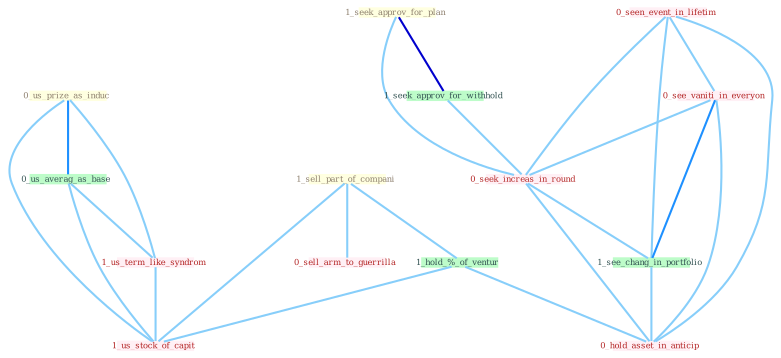 Graph G{ 
    node
    [shape=polygon,style=filled,width=.5,height=.06,color="#BDFCC9",fixedsize=true,fontsize=4,
    fontcolor="#2f4f4f"];
    {node
    [color="#ffffe0", fontcolor="#8b7d6b"] "0_us_prize_as_induc " "1_sell_part_of_compani " "1_seek_approv_for_plan "}
{node [color="#fff0f5", fontcolor="#b22222"] "0_seen_event_in_lifetim " "1_us_term_like_syndrom " "0_see_vaniti_in_everyon " "0_sell_arm_to_guerrilla " "0_seek_increas_in_round " "1_us_stock_of_capit " "0_hold_asset_in_anticip "}
edge [color="#B0E2FF"];

	"0_us_prize_as_induc " -- "0_us_averag_as_base " [w="2", color="#1e90ff" , len=0.8];
	"0_us_prize_as_induc " -- "1_us_term_like_syndrom " [w="1", color="#87cefa" ];
	"0_us_prize_as_induc " -- "1_us_stock_of_capit " [w="1", color="#87cefa" ];
	"1_sell_part_of_compani " -- "1_hold_%_of_ventur " [w="1", color="#87cefa" ];
	"1_sell_part_of_compani " -- "0_sell_arm_to_guerrilla " [w="1", color="#87cefa" ];
	"1_sell_part_of_compani " -- "1_us_stock_of_capit " [w="1", color="#87cefa" ];
	"1_seek_approv_for_plan " -- "1_seek_approv_for_withhold " [w="3", color="#0000cd" , len=0.6];
	"1_seek_approv_for_plan " -- "0_seek_increas_in_round " [w="1", color="#87cefa" ];
	"0_seen_event_in_lifetim " -- "0_see_vaniti_in_everyon " [w="1", color="#87cefa" ];
	"0_seen_event_in_lifetim " -- "0_seek_increas_in_round " [w="1", color="#87cefa" ];
	"0_seen_event_in_lifetim " -- "1_see_chang_in_portfolio " [w="1", color="#87cefa" ];
	"0_seen_event_in_lifetim " -- "0_hold_asset_in_anticip " [w="1", color="#87cefa" ];
	"0_us_averag_as_base " -- "1_us_term_like_syndrom " [w="1", color="#87cefa" ];
	"0_us_averag_as_base " -- "1_us_stock_of_capit " [w="1", color="#87cefa" ];
	"1_us_term_like_syndrom " -- "1_us_stock_of_capit " [w="1", color="#87cefa" ];
	"1_seek_approv_for_withhold " -- "0_seek_increas_in_round " [w="1", color="#87cefa" ];
	"1_hold_%_of_ventur " -- "1_us_stock_of_capit " [w="1", color="#87cefa" ];
	"1_hold_%_of_ventur " -- "0_hold_asset_in_anticip " [w="1", color="#87cefa" ];
	"0_see_vaniti_in_everyon " -- "0_seek_increas_in_round " [w="1", color="#87cefa" ];
	"0_see_vaniti_in_everyon " -- "1_see_chang_in_portfolio " [w="2", color="#1e90ff" , len=0.8];
	"0_see_vaniti_in_everyon " -- "0_hold_asset_in_anticip " [w="1", color="#87cefa" ];
	"0_seek_increas_in_round " -- "1_see_chang_in_portfolio " [w="1", color="#87cefa" ];
	"0_seek_increas_in_round " -- "0_hold_asset_in_anticip " [w="1", color="#87cefa" ];
	"1_see_chang_in_portfolio " -- "0_hold_asset_in_anticip " [w="1", color="#87cefa" ];
}
